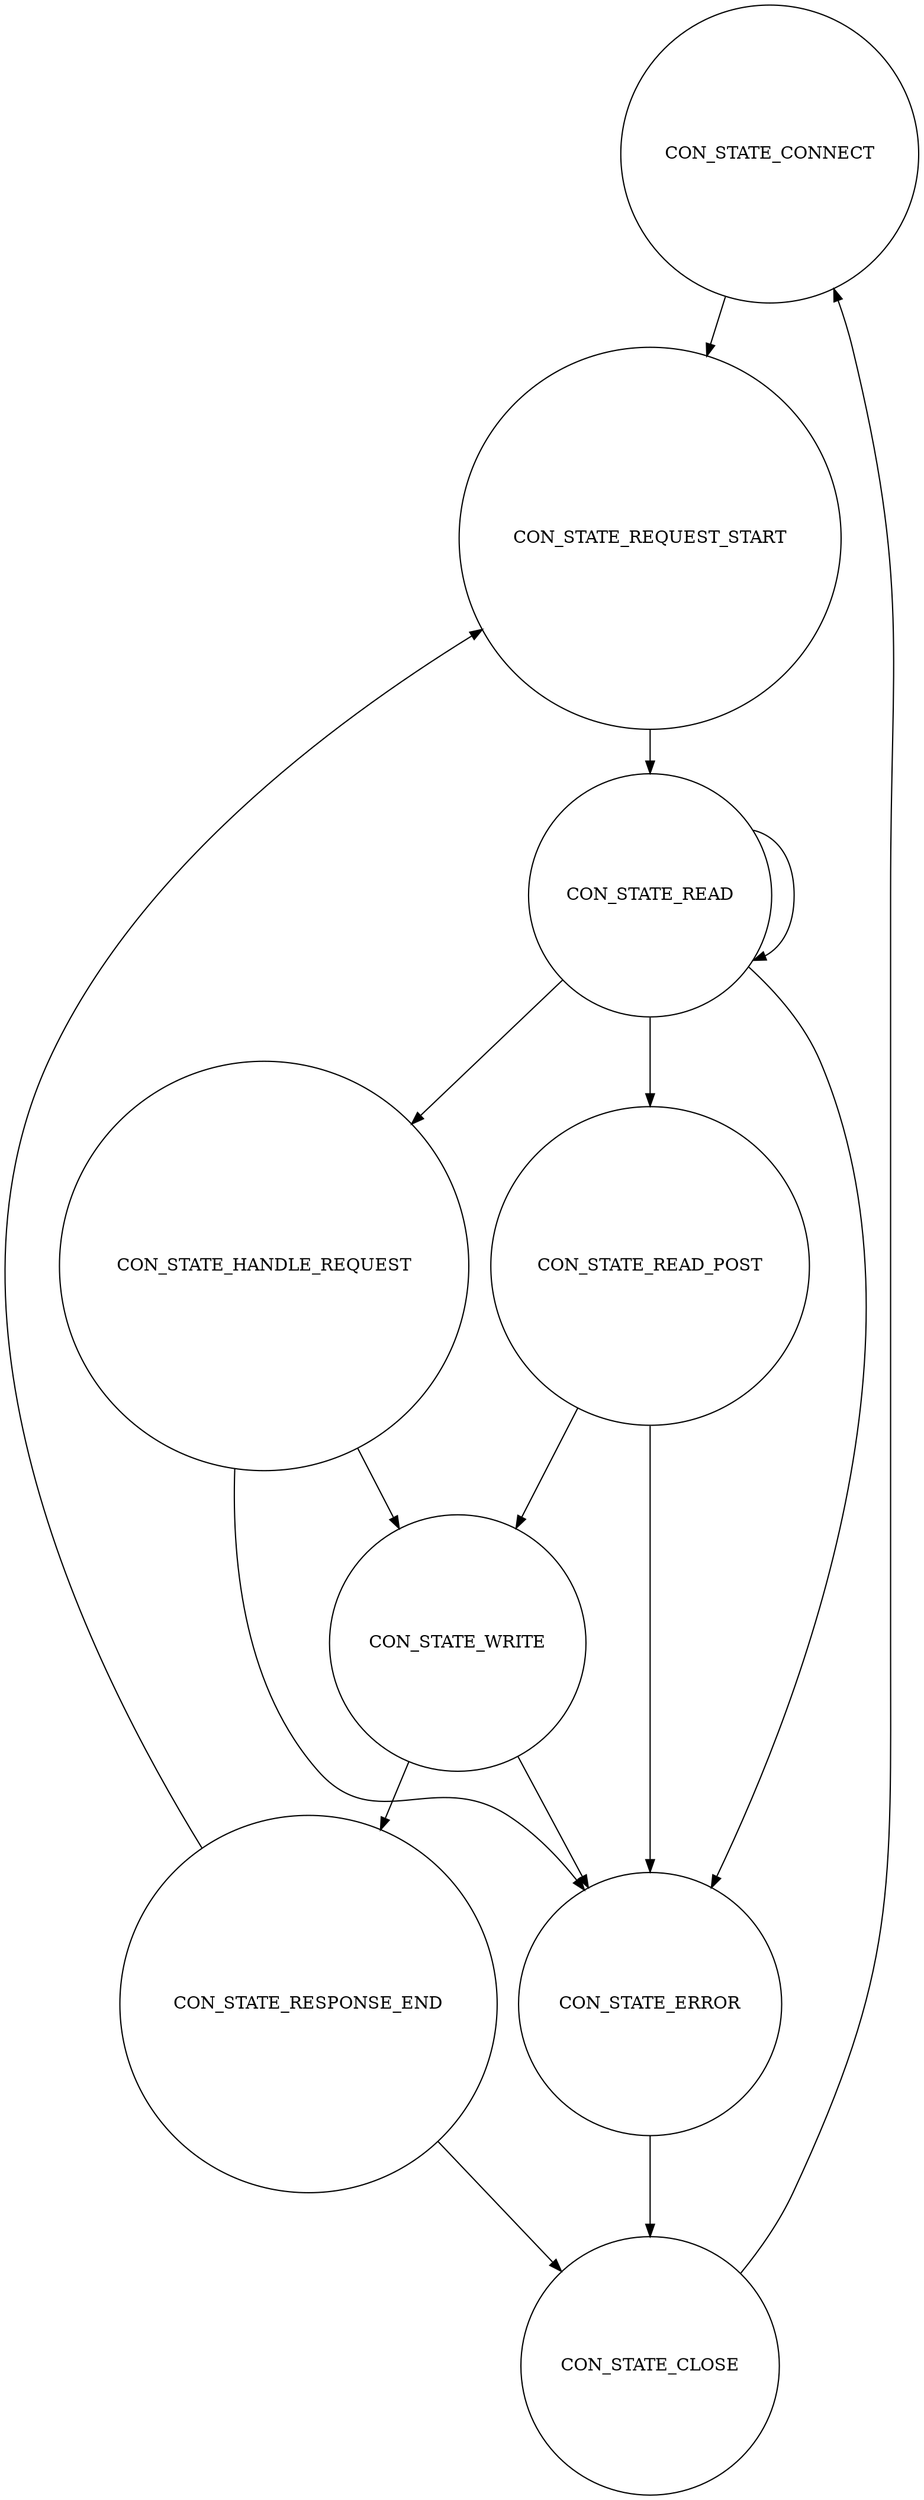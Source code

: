 digraph g {

	c0 [shape="circle" label="CON_STATE_CONNECT"];
	c1 [shape="circle" label="CON_STATE_REQUEST_START"];
	c2 [shape="circle" label="CON_STATE_READ"];	
	c3 [shape="circle" label="CON_STATE_HANDLE_REQUEST"];
	c4 [shape="circle" label="CON_STATE_READ_POST"];
	c5 [shape="circle" label="CON_STATE_WRITE"];
	c6 [shape="circle" label="CON_STATE_ERROR"];
	c7 [shape="circle" label="CON_STATE_RESPONSE_END"];
	c8 [shape="circle" label="CON_STATE_CLOSE"];


	c0 -> c1

	c1 -> c2
	c2 -> c2
	
	c2 -> c3
	c2 -> c4
	c2 -> c6

	c3 -> c5
	c4 -> c5
	c3 -> c6
	c4 -> c6

	c5 -> c6
	c5 -> c7

	c6 -> c8
	c7 -> c8
	c7 -> c1

	c8 -> c0
	
}

//dot -Tsvg Lighttpd_original.dot > Lighttpd_original.png